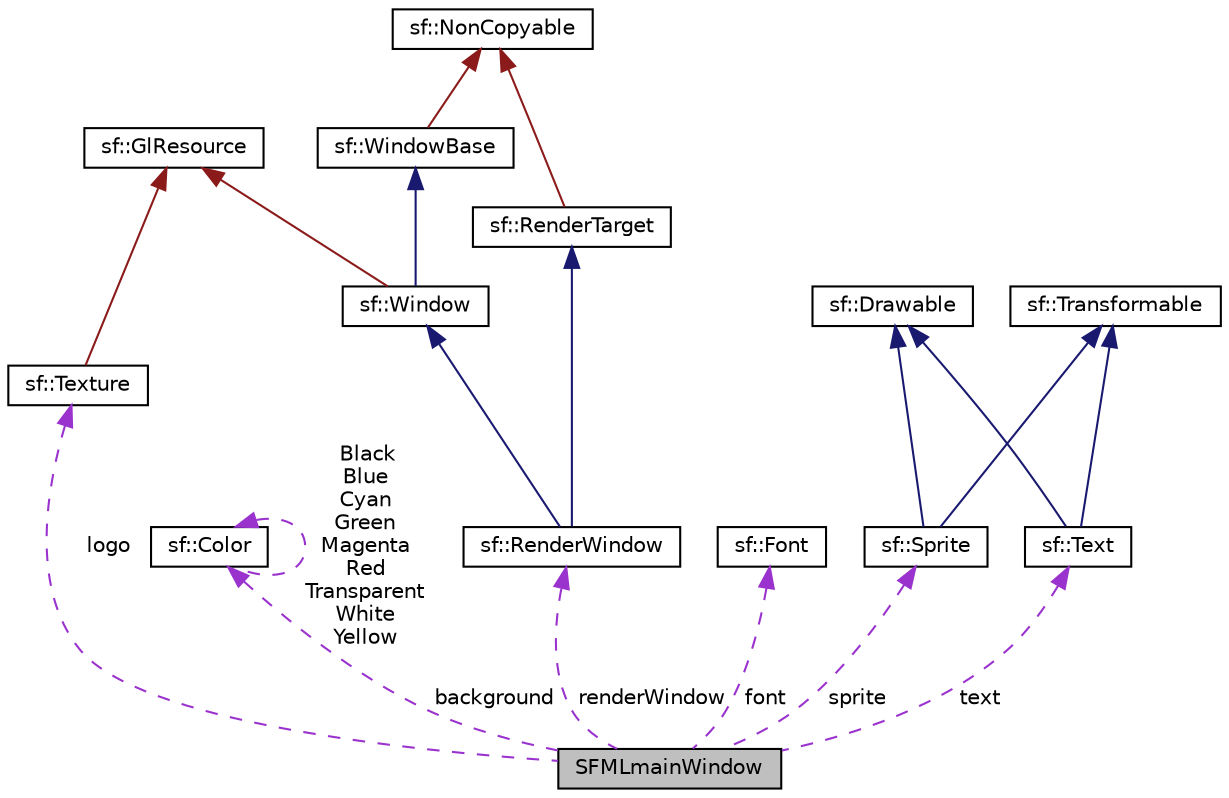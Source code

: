 digraph "SFMLmainWindow"
{
 // LATEX_PDF_SIZE
  edge [fontname="Helvetica",fontsize="10",labelfontname="Helvetica",labelfontsize="10"];
  node [fontname="Helvetica",fontsize="10",shape=record];
  Node1 [label="SFMLmainWindow",height=0.2,width=0.4,color="black", fillcolor="grey75", style="filled", fontcolor="black",tooltip=" "];
  Node2 -> Node1 [dir="back",color="darkorchid3",fontsize="10",style="dashed",label=" logo" ,fontname="Helvetica"];
  Node2 [label="sf::Texture",height=0.2,width=0.4,color="black", fillcolor="white", style="filled",URL="$de/d26/classsf_1_1Texture.html",tooltip="Image living on the graphics card that can be used for drawing."];
  Node3 -> Node2 [dir="back",color="firebrick4",fontsize="10",style="solid",fontname="Helvetica"];
  Node3 [label="sf::GlResource",height=0.2,width=0.4,color="black", fillcolor="white", style="filled",URL="$d7/db6/classsf_1_1GlResource.html",tooltip="Base class for classes that require an OpenGL context."];
  Node4 -> Node1 [dir="back",color="darkorchid3",fontsize="10",style="dashed",label=" background" ,fontname="Helvetica"];
  Node4 [label="sf::Color",height=0.2,width=0.4,color="black", fillcolor="white", style="filled",URL="$da/def/classsf_1_1Color.html",tooltip="Utility class for manipulating RGBA colors."];
  Node4 -> Node4 [dir="back",color="darkorchid3",fontsize="10",style="dashed",label=" Black\nBlue\nCyan\nGreen\nMagenta\nRed\nTransparent\nWhite\nYellow" ,fontname="Helvetica"];
  Node5 -> Node1 [dir="back",color="darkorchid3",fontsize="10",style="dashed",label=" renderWindow" ,fontname="Helvetica"];
  Node5 [label="sf::RenderWindow",height=0.2,width=0.4,color="black", fillcolor="white", style="filled",URL="$dd/dd0/classsf_1_1RenderWindow.html",tooltip="Window that can serve as a target for 2D drawing."];
  Node6 -> Node5 [dir="back",color="midnightblue",fontsize="10",style="solid",fontname="Helvetica"];
  Node6 [label="sf::Window",height=0.2,width=0.4,color="black", fillcolor="white", style="filled",URL="$dd/d2f/classsf_1_1Window.html",tooltip="Window that serves as a target for OpenGL rendering."];
  Node7 -> Node6 [dir="back",color="midnightblue",fontsize="10",style="solid",fontname="Helvetica"];
  Node7 [label="sf::WindowBase",height=0.2,width=0.4,color="black", fillcolor="white", style="filled",URL="$d2/d1d/classsf_1_1WindowBase.html",tooltip="Window that serves as a base for other windows."];
  Node8 -> Node7 [dir="back",color="firebrick4",fontsize="10",style="solid",fontname="Helvetica"];
  Node8 [label="sf::NonCopyable",height=0.2,width=0.4,color="black", fillcolor="white", style="filled",URL="$d0/da7/classsf_1_1NonCopyable.html",tooltip="Utility class that makes any derived class non-copyable."];
  Node3 -> Node6 [dir="back",color="firebrick4",fontsize="10",style="solid",fontname="Helvetica"];
  Node9 -> Node5 [dir="back",color="midnightblue",fontsize="10",style="solid",fontname="Helvetica"];
  Node9 [label="sf::RenderTarget",height=0.2,width=0.4,color="black", fillcolor="white", style="filled",URL="$d1/d0b/classsf_1_1RenderTarget.html",tooltip="Base class for all render targets (window, texture, ...)"];
  Node8 -> Node9 [dir="back",color="firebrick4",fontsize="10",style="solid",fontname="Helvetica"];
  Node10 -> Node1 [dir="back",color="darkorchid3",fontsize="10",style="dashed",label=" font" ,fontname="Helvetica"];
  Node10 [label="sf::Font",height=0.2,width=0.4,color="black", fillcolor="white", style="filled",URL="$d3/d66/classsf_1_1Font.html",tooltip="Class for loading and manipulating character fonts."];
  Node11 -> Node1 [dir="back",color="darkorchid3",fontsize="10",style="dashed",label=" sprite" ,fontname="Helvetica"];
  Node11 [label="sf::Sprite",height=0.2,width=0.4,color="black", fillcolor="white", style="filled",URL="$d8/d44/classsf_1_1Sprite.html",tooltip="Drawable representation of a texture, with its own transformations, color, etc."];
  Node12 -> Node11 [dir="back",color="midnightblue",fontsize="10",style="solid",fontname="Helvetica"];
  Node12 [label="sf::Drawable",height=0.2,width=0.4,color="black", fillcolor="white", style="filled",URL="$d1/ddd/classsf_1_1Drawable.html",tooltip="Abstract base class for objects that can be drawn to a render target."];
  Node13 -> Node11 [dir="back",color="midnightblue",fontsize="10",style="solid",fontname="Helvetica"];
  Node13 [label="sf::Transformable",height=0.2,width=0.4,color="black", fillcolor="white", style="filled",URL="$df/dc5/classsf_1_1Transformable.html",tooltip="Decomposed transform defined by a position, a rotation and a scale."];
  Node14 -> Node1 [dir="back",color="darkorchid3",fontsize="10",style="dashed",label=" text" ,fontname="Helvetica"];
  Node14 [label="sf::Text",height=0.2,width=0.4,color="black", fillcolor="white", style="filled",URL="$d4/da5/classsf_1_1Text.html",tooltip="Graphical text that can be drawn to a render target."];
  Node12 -> Node14 [dir="back",color="midnightblue",fontsize="10",style="solid",fontname="Helvetica"];
  Node13 -> Node14 [dir="back",color="midnightblue",fontsize="10",style="solid",fontname="Helvetica"];
}
